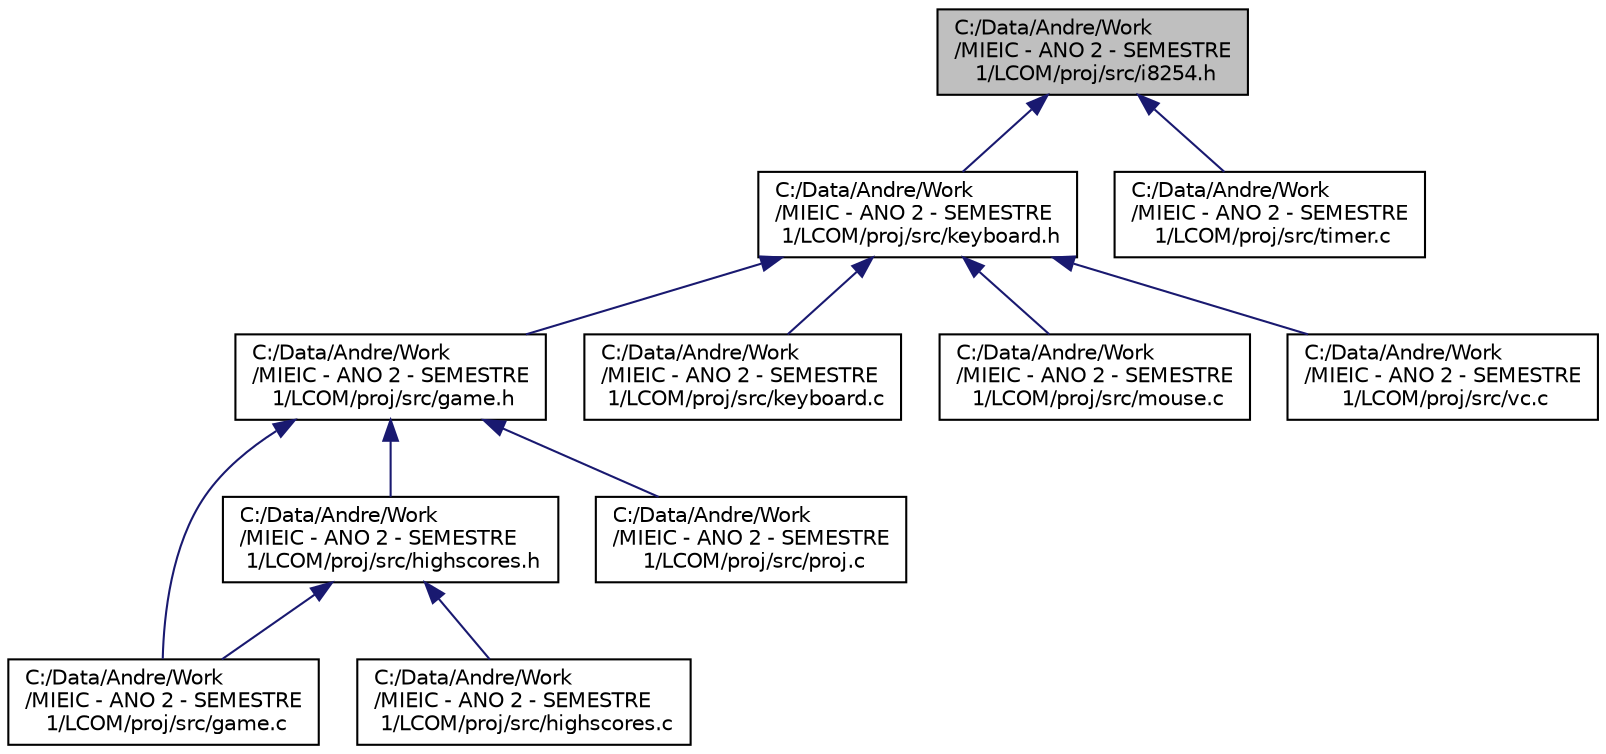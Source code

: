 digraph "C:/Data/Andre/Work/MIEIC - ANO 2 - SEMESTRE 1/LCOM/proj/src/i8254.h"
{
 // LATEX_PDF_SIZE
  edge [fontname="Helvetica",fontsize="10",labelfontname="Helvetica",labelfontsize="10"];
  node [fontname="Helvetica",fontsize="10",shape=record];
  Node1 [label="C:/Data/Andre/Work\l/MIEIC - ANO 2 - SEMESTRE\l 1/LCOM/proj/src/i8254.h",height=0.2,width=0.4,color="black", fillcolor="grey75", style="filled", fontcolor="black",tooltip=" "];
  Node1 -> Node2 [dir="back",color="midnightblue",fontsize="10",style="solid"];
  Node2 [label="C:/Data/Andre/Work\l/MIEIC - ANO 2 - SEMESTRE\l 1/LCOM/proj/src/keyboard.h",height=0.2,width=0.4,color="black", fillcolor="white", style="filled",URL="$keyboard_8h.html",tooltip=" "];
  Node2 -> Node3 [dir="back",color="midnightblue",fontsize="10",style="solid"];
  Node3 [label="C:/Data/Andre/Work\l/MIEIC - ANO 2 - SEMESTRE\l 1/LCOM/proj/src/game.h",height=0.2,width=0.4,color="black", fillcolor="white", style="filled",URL="$game_8h.html",tooltip=" "];
  Node3 -> Node4 [dir="back",color="midnightblue",fontsize="10",style="solid"];
  Node4 [label="C:/Data/Andre/Work\l/MIEIC - ANO 2 - SEMESTRE\l 1/LCOM/proj/src/game.c",height=0.2,width=0.4,color="black", fillcolor="white", style="filled",URL="$game_8c.html",tooltip=" "];
  Node3 -> Node5 [dir="back",color="midnightblue",fontsize="10",style="solid"];
  Node5 [label="C:/Data/Andre/Work\l/MIEIC - ANO 2 - SEMESTRE\l 1/LCOM/proj/src/highscores.h",height=0.2,width=0.4,color="black", fillcolor="white", style="filled",URL="$highscores_8h.html",tooltip=" "];
  Node5 -> Node4 [dir="back",color="midnightblue",fontsize="10",style="solid"];
  Node5 -> Node6 [dir="back",color="midnightblue",fontsize="10",style="solid"];
  Node6 [label="C:/Data/Andre/Work\l/MIEIC - ANO 2 - SEMESTRE\l 1/LCOM/proj/src/highscores.c",height=0.2,width=0.4,color="black", fillcolor="white", style="filled",URL="$highscores_8c.html",tooltip=" "];
  Node3 -> Node7 [dir="back",color="midnightblue",fontsize="10",style="solid"];
  Node7 [label="C:/Data/Andre/Work\l/MIEIC - ANO 2 - SEMESTRE\l 1/LCOM/proj/src/proj.c",height=0.2,width=0.4,color="black", fillcolor="white", style="filled",URL="$proj_8c.html",tooltip=" "];
  Node2 -> Node8 [dir="back",color="midnightblue",fontsize="10",style="solid"];
  Node8 [label="C:/Data/Andre/Work\l/MIEIC - ANO 2 - SEMESTRE\l 1/LCOM/proj/src/keyboard.c",height=0.2,width=0.4,color="black", fillcolor="white", style="filled",URL="$keyboard_8c.html",tooltip=" "];
  Node2 -> Node9 [dir="back",color="midnightblue",fontsize="10",style="solid"];
  Node9 [label="C:/Data/Andre/Work\l/MIEIC - ANO 2 - SEMESTRE\l 1/LCOM/proj/src/mouse.c",height=0.2,width=0.4,color="black", fillcolor="white", style="filled",URL="$mouse_8c.html",tooltip=" "];
  Node2 -> Node10 [dir="back",color="midnightblue",fontsize="10",style="solid"];
  Node10 [label="C:/Data/Andre/Work\l/MIEIC - ANO 2 - SEMESTRE\l 1/LCOM/proj/src/vc.c",height=0.2,width=0.4,color="black", fillcolor="white", style="filled",URL="$vc_8c.html",tooltip=" "];
  Node1 -> Node11 [dir="back",color="midnightblue",fontsize="10",style="solid"];
  Node11 [label="C:/Data/Andre/Work\l/MIEIC - ANO 2 - SEMESTRE\l 1/LCOM/proj/src/timer.c",height=0.2,width=0.4,color="black", fillcolor="white", style="filled",URL="$timer_8c.html",tooltip=" "];
}
